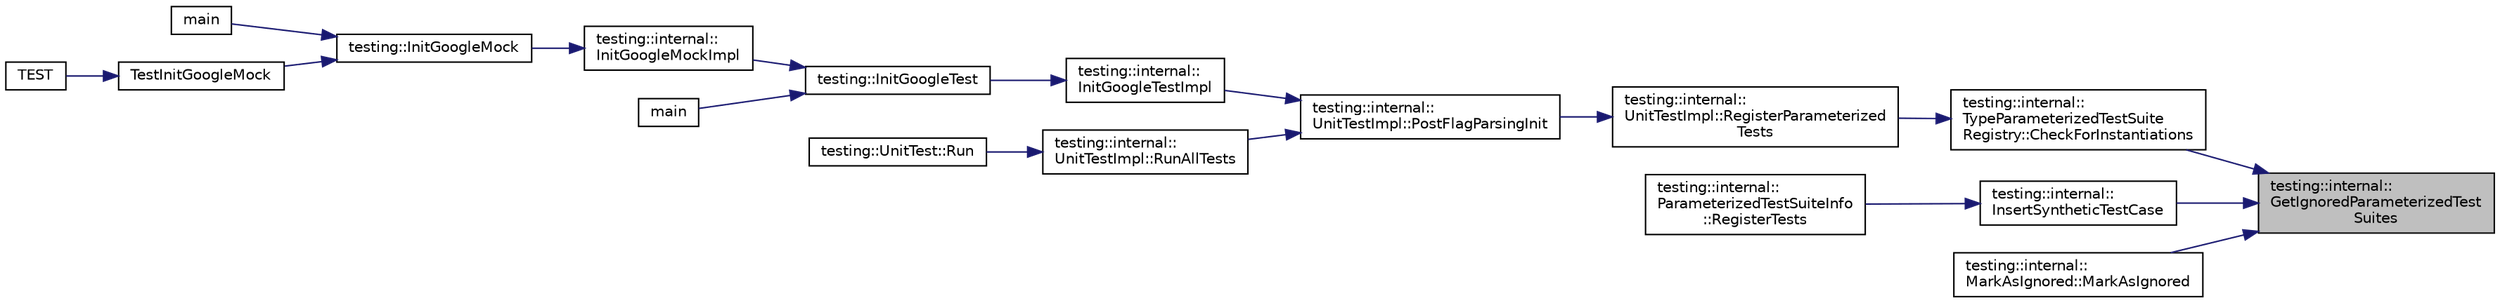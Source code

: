 digraph "testing::internal::GetIgnoredParameterizedTestSuites"
{
 // LATEX_PDF_SIZE
  bgcolor="transparent";
  edge [fontname="Helvetica",fontsize="10",labelfontname="Helvetica",labelfontsize="10"];
  node [fontname="Helvetica",fontsize="10",shape=record];
  rankdir="RL";
  Node1 [label="testing::internal::\lGetIgnoredParameterizedTest\lSuites",height=0.2,width=0.4,color="black", fillcolor="grey75", style="filled", fontcolor="black",tooltip=" "];
  Node1 -> Node2 [dir="back",color="midnightblue",fontsize="10",style="solid",fontname="Helvetica"];
  Node2 [label="testing::internal::\lTypeParameterizedTestSuite\lRegistry::CheckForInstantiations",height=0.2,width=0.4,color="black",URL="$classtesting_1_1internal_1_1TypeParameterizedTestSuiteRegistry.html#ad3b086596f2a84f3344fe1558126afbb",tooltip=" "];
  Node2 -> Node3 [dir="back",color="midnightblue",fontsize="10",style="solid",fontname="Helvetica"];
  Node3 [label="testing::internal::\lUnitTestImpl::RegisterParameterized\lTests",height=0.2,width=0.4,color="black",URL="$classtesting_1_1internal_1_1UnitTestImpl.html#af84d2515f1a272a8783f00a3e8c0aff8",tooltip=" "];
  Node3 -> Node4 [dir="back",color="midnightblue",fontsize="10",style="solid",fontname="Helvetica"];
  Node4 [label="testing::internal::\lUnitTestImpl::PostFlagParsingInit",height=0.2,width=0.4,color="black",URL="$classtesting_1_1internal_1_1UnitTestImpl.html#a772894193104b1b2516f16e6ff813168",tooltip=" "];
  Node4 -> Node5 [dir="back",color="midnightblue",fontsize="10",style="solid",fontname="Helvetica"];
  Node5 [label="testing::internal::\lInitGoogleTestImpl",height=0.2,width=0.4,color="black",URL="$namespacetesting_1_1internal.html#ac3c6fa93391768aa91c6238b31aaeeb5",tooltip=" "];
  Node5 -> Node6 [dir="back",color="midnightblue",fontsize="10",style="solid",fontname="Helvetica"];
  Node6 [label="testing::InitGoogleTest",height=0.2,width=0.4,color="black",URL="$namespacetesting.html#afd726ae08c9bd16dc52f78c822d9946b",tooltip=" "];
  Node6 -> Node7 [dir="back",color="midnightblue",fontsize="10",style="solid",fontname="Helvetica"];
  Node7 [label="testing::internal::\lInitGoogleMockImpl",height=0.2,width=0.4,color="black",URL="$namespacetesting_1_1internal.html#a3823844199df88af9493026031cf7744",tooltip=" "];
  Node7 -> Node8 [dir="back",color="midnightblue",fontsize="10",style="solid",fontname="Helvetica"];
  Node8 [label="testing::InitGoogleMock",height=0.2,width=0.4,color="black",URL="$namespacetesting.html#a32b1c6db9ba5133ccabfa67616b3c041",tooltip=" "];
  Node8 -> Node9 [dir="back",color="midnightblue",fontsize="10",style="solid",fontname="Helvetica"];
  Node9 [label="main",height=0.2,width=0.4,color="black",URL="$gmock__main_8cc.html#a7f83bdc516d2cb86e20235d94ddf055a",tooltip=" "];
  Node8 -> Node10 [dir="back",color="midnightblue",fontsize="10",style="solid",fontname="Helvetica"];
  Node10 [label="TestInitGoogleMock",height=0.2,width=0.4,color="black",URL="$gmock__test_8cc.html#ac9c8ae8722c330d47f75dee43fb8ab78",tooltip=" "];
  Node10 -> Node11 [dir="back",color="midnightblue",fontsize="10",style="solid",fontname="Helvetica"];
  Node11 [label="TEST",height=0.2,width=0.4,color="black",URL="$gmock__test_8cc.html#a7c86c6c98b72e903135c1b01370a13f3",tooltip=" "];
  Node6 -> Node12 [dir="back",color="midnightblue",fontsize="10",style="solid",fontname="Helvetica"];
  Node12 [label="main",height=0.2,width=0.4,color="black",URL="$test_2main_8cpp.html#a3c04138a5bfe5d72780bb7e82a18e627",tooltip=" "];
  Node4 -> Node13 [dir="back",color="midnightblue",fontsize="10",style="solid",fontname="Helvetica"];
  Node13 [label="testing::internal::\lUnitTestImpl::RunAllTests",height=0.2,width=0.4,color="black",URL="$classtesting_1_1internal_1_1UnitTestImpl.html#a1fb6be9971f4768c4136a05aa9e7e375",tooltip=" "];
  Node13 -> Node14 [dir="back",color="midnightblue",fontsize="10",style="solid",fontname="Helvetica"];
  Node14 [label="testing::UnitTest::Run",height=0.2,width=0.4,color="black",URL="$classtesting_1_1UnitTest.html#a2febc800536b44500565f4c423f359d3",tooltip=" "];
  Node1 -> Node15 [dir="back",color="midnightblue",fontsize="10",style="solid",fontname="Helvetica"];
  Node15 [label="testing::internal::\lInsertSyntheticTestCase",height=0.2,width=0.4,color="black",URL="$namespacetesting_1_1internal.html#a40954f99c6dca121628c34cc6b9d9196",tooltip=" "];
  Node15 -> Node16 [dir="back",color="midnightblue",fontsize="10",style="solid",fontname="Helvetica"];
  Node16 [label="testing::internal::\lParameterizedTestSuiteInfo\l::RegisterTests",height=0.2,width=0.4,color="black",URL="$classtesting_1_1internal_1_1ParameterizedTestSuiteInfo.html#a8c0af866d3c291a63d3f4581ccd452d1",tooltip=" "];
  Node1 -> Node17 [dir="back",color="midnightblue",fontsize="10",style="solid",fontname="Helvetica"];
  Node17 [label="testing::internal::\lMarkAsIgnored::MarkAsIgnored",height=0.2,width=0.4,color="black",URL="$structtesting_1_1internal_1_1MarkAsIgnored.html#acbd5ecb43bac5df5e4249d4c2a6cb312",tooltip=" "];
}
